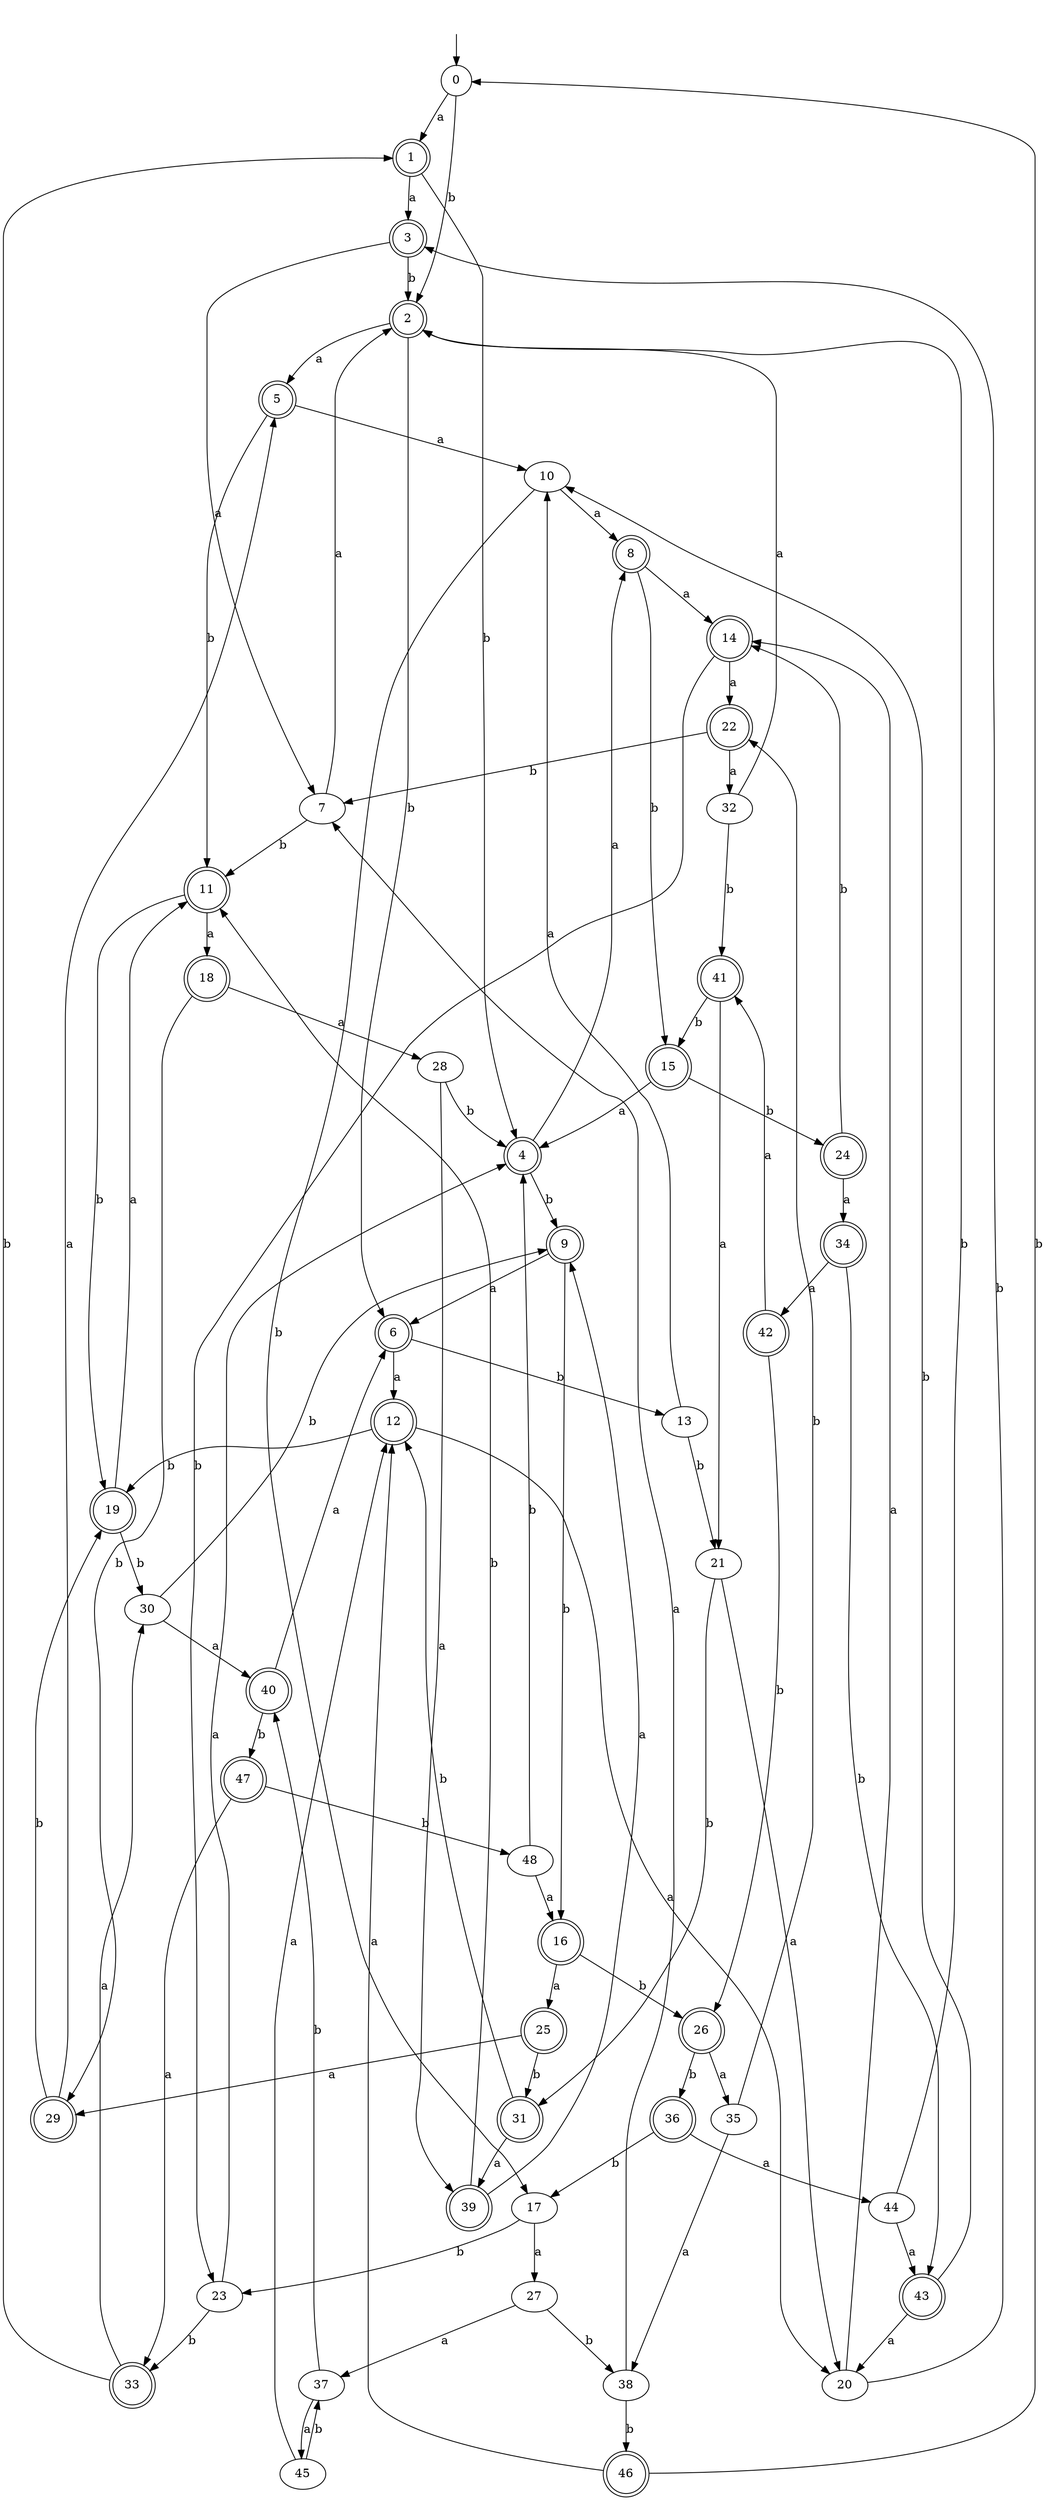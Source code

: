 digraph RandomDFA {
  __start0 [label="", shape=none];
  __start0 -> 0 [label=""];
  0 [shape=circle]
  0 -> 1 [label="a"]
  0 -> 2 [label="b"]
  1 [shape=doublecircle]
  1 -> 3 [label="a"]
  1 -> 4 [label="b"]
  2 [shape=doublecircle]
  2 -> 5 [label="a"]
  2 -> 6 [label="b"]
  3 [shape=doublecircle]
  3 -> 7 [label="a"]
  3 -> 2 [label="b"]
  4 [shape=doublecircle]
  4 -> 8 [label="a"]
  4 -> 9 [label="b"]
  5 [shape=doublecircle]
  5 -> 10 [label="a"]
  5 -> 11 [label="b"]
  6 [shape=doublecircle]
  6 -> 12 [label="a"]
  6 -> 13 [label="b"]
  7
  7 -> 2 [label="a"]
  7 -> 11 [label="b"]
  8 [shape=doublecircle]
  8 -> 14 [label="a"]
  8 -> 15 [label="b"]
  9 [shape=doublecircle]
  9 -> 6 [label="a"]
  9 -> 16 [label="b"]
  10
  10 -> 8 [label="a"]
  10 -> 17 [label="b"]
  11 [shape=doublecircle]
  11 -> 18 [label="a"]
  11 -> 19 [label="b"]
  12 [shape=doublecircle]
  12 -> 20 [label="a"]
  12 -> 19 [label="b"]
  13
  13 -> 10 [label="a"]
  13 -> 21 [label="b"]
  14 [shape=doublecircle]
  14 -> 22 [label="a"]
  14 -> 23 [label="b"]
  15 [shape=doublecircle]
  15 -> 4 [label="a"]
  15 -> 24 [label="b"]
  16 [shape=doublecircle]
  16 -> 25 [label="a"]
  16 -> 26 [label="b"]
  17
  17 -> 27 [label="a"]
  17 -> 23 [label="b"]
  18 [shape=doublecircle]
  18 -> 28 [label="a"]
  18 -> 29 [label="b"]
  19 [shape=doublecircle]
  19 -> 11 [label="a"]
  19 -> 30 [label="b"]
  20
  20 -> 14 [label="a"]
  20 -> 3 [label="b"]
  21
  21 -> 20 [label="a"]
  21 -> 31 [label="b"]
  22 [shape=doublecircle]
  22 -> 32 [label="a"]
  22 -> 7 [label="b"]
  23
  23 -> 4 [label="a"]
  23 -> 33 [label="b"]
  24 [shape=doublecircle]
  24 -> 34 [label="a"]
  24 -> 14 [label="b"]
  25 [shape=doublecircle]
  25 -> 29 [label="a"]
  25 -> 31 [label="b"]
  26 [shape=doublecircle]
  26 -> 35 [label="a"]
  26 -> 36 [label="b"]
  27
  27 -> 37 [label="a"]
  27 -> 38 [label="b"]
  28
  28 -> 39 [label="a"]
  28 -> 4 [label="b"]
  29 [shape=doublecircle]
  29 -> 5 [label="a"]
  29 -> 19 [label="b"]
  30
  30 -> 40 [label="a"]
  30 -> 9 [label="b"]
  31 [shape=doublecircle]
  31 -> 39 [label="a"]
  31 -> 12 [label="b"]
  32
  32 -> 2 [label="a"]
  32 -> 41 [label="b"]
  33 [shape=doublecircle]
  33 -> 30 [label="a"]
  33 -> 1 [label="b"]
  34 [shape=doublecircle]
  34 -> 42 [label="a"]
  34 -> 43 [label="b"]
  35
  35 -> 38 [label="a"]
  35 -> 22 [label="b"]
  36 [shape=doublecircle]
  36 -> 44 [label="a"]
  36 -> 17 [label="b"]
  37
  37 -> 45 [label="a"]
  37 -> 40 [label="b"]
  38
  38 -> 7 [label="a"]
  38 -> 46 [label="b"]
  39 [shape=doublecircle]
  39 -> 9 [label="a"]
  39 -> 11 [label="b"]
  40 [shape=doublecircle]
  40 -> 6 [label="a"]
  40 -> 47 [label="b"]
  41 [shape=doublecircle]
  41 -> 21 [label="a"]
  41 -> 15 [label="b"]
  42 [shape=doublecircle]
  42 -> 41 [label="a"]
  42 -> 26 [label="b"]
  43 [shape=doublecircle]
  43 -> 20 [label="a"]
  43 -> 10 [label="b"]
  44
  44 -> 43 [label="a"]
  44 -> 2 [label="b"]
  45
  45 -> 12 [label="a"]
  45 -> 37 [label="b"]
  46 [shape=doublecircle]
  46 -> 12 [label="a"]
  46 -> 0 [label="b"]
  47 [shape=doublecircle]
  47 -> 33 [label="a"]
  47 -> 48 [label="b"]
  48
  48 -> 16 [label="a"]
  48 -> 4 [label="b"]
}

